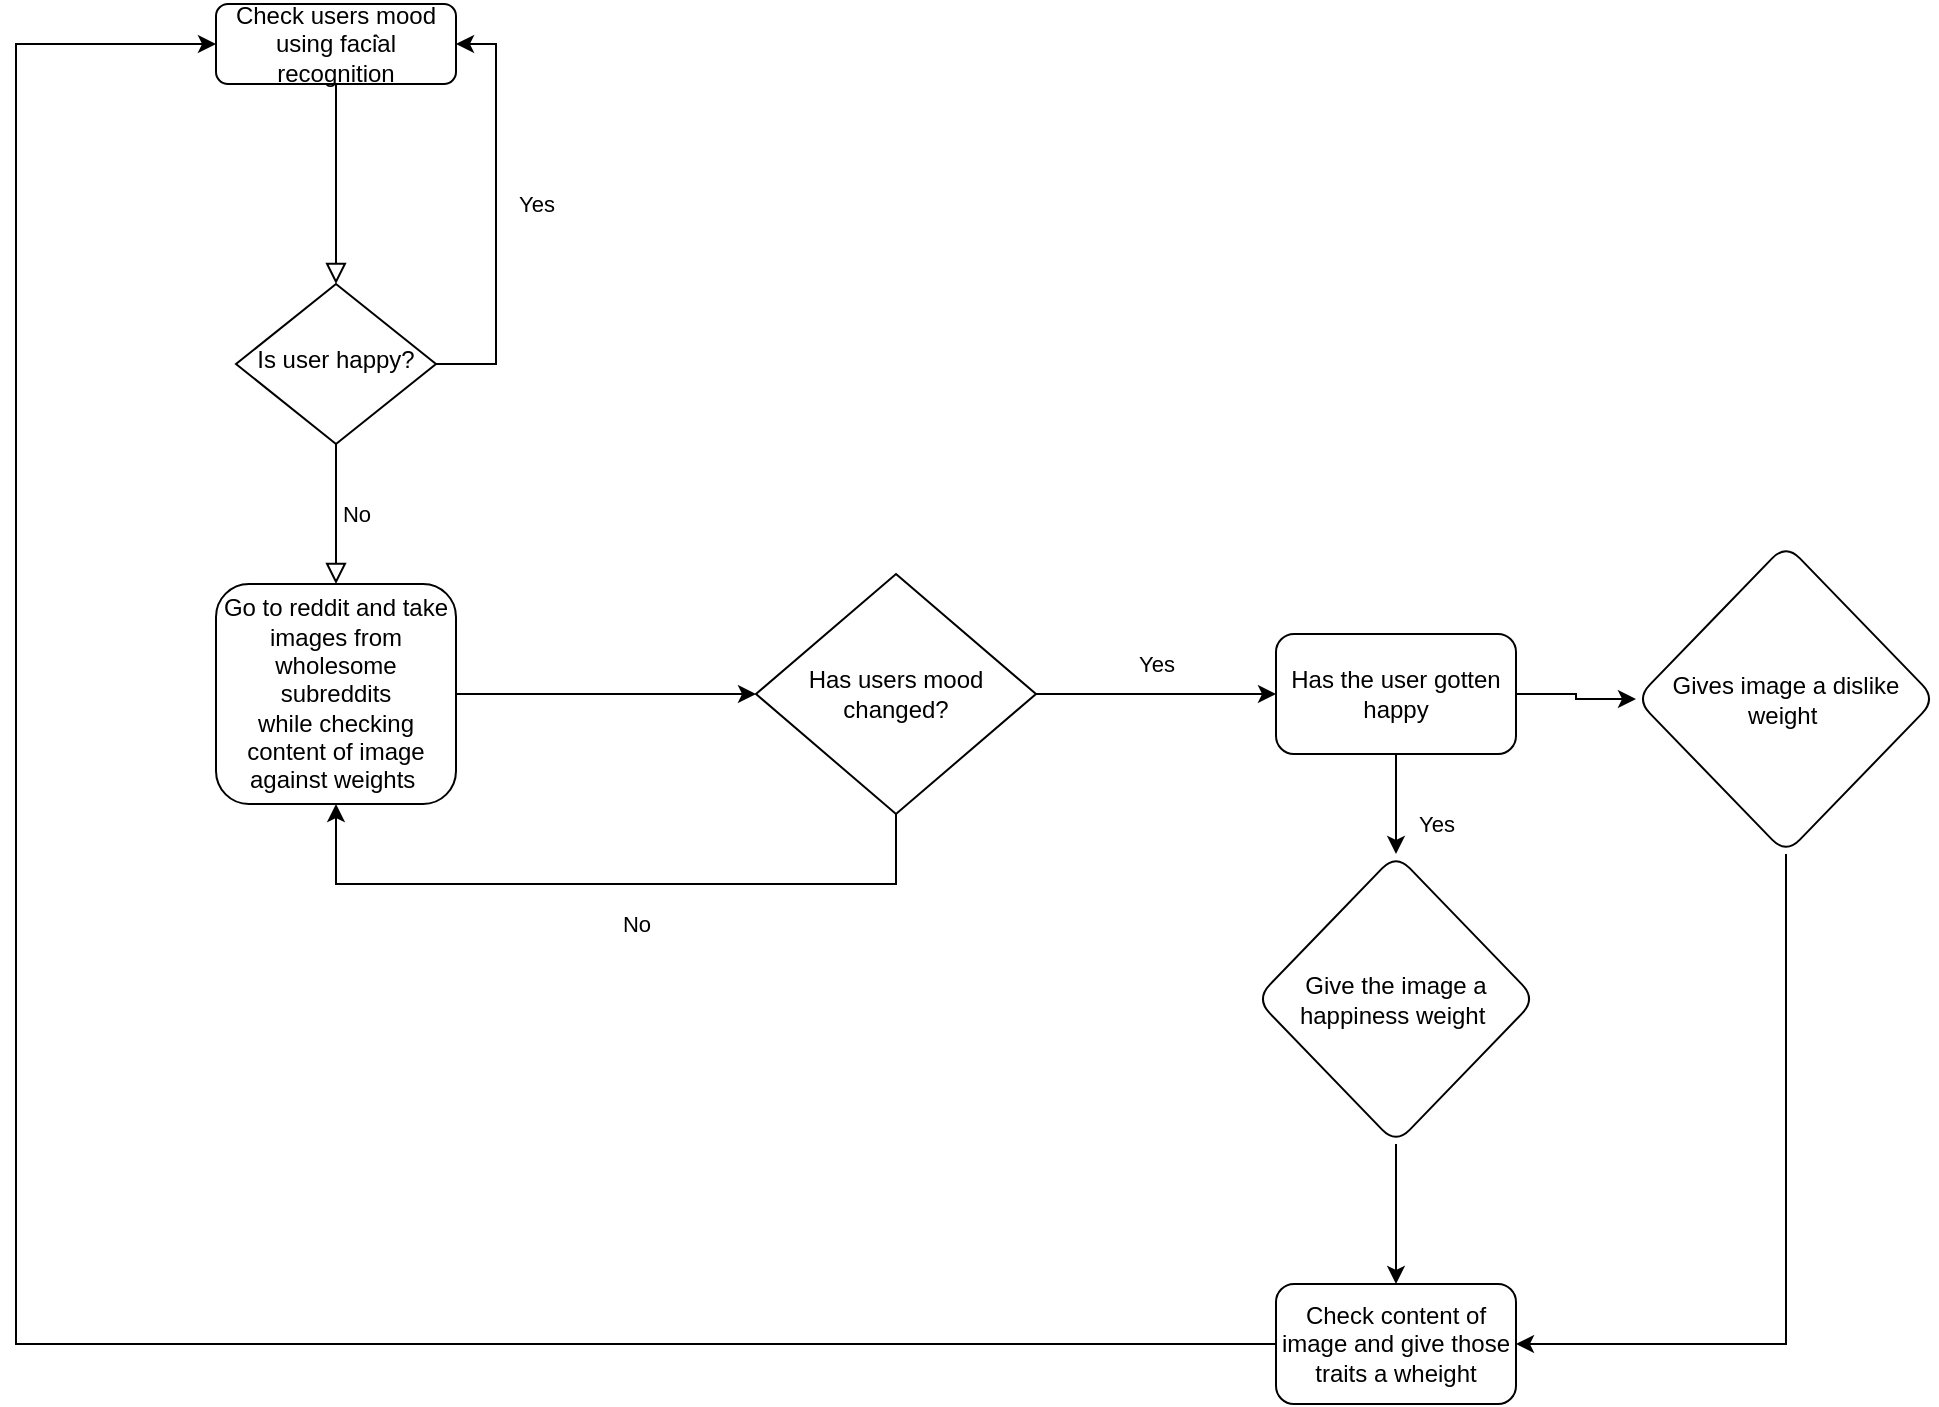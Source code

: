 <mxfile version="14.0.1" type="github">
  <diagram id="C5RBs43oDa-KdzZeNtuy" name="Page-1">
    <mxGraphModel dx="1626" dy="944" grid="1" gridSize="10" guides="1" tooltips="1" connect="1" arrows="1" fold="1" page="1" pageScale="1" pageWidth="827" pageHeight="1169" math="0" shadow="0">
      <root>
        <mxCell id="WIyWlLk6GJQsqaUBKTNV-0" />
        <mxCell id="WIyWlLk6GJQsqaUBKTNV-1" parent="WIyWlLk6GJQsqaUBKTNV-0" />
        <mxCell id="WIyWlLk6GJQsqaUBKTNV-2" value="" style="rounded=0;html=1;jettySize=auto;orthogonalLoop=1;fontSize=11;endArrow=block;endFill=0;endSize=8;strokeWidth=1;shadow=0;labelBackgroundColor=none;edgeStyle=orthogonalEdgeStyle;" parent="WIyWlLk6GJQsqaUBKTNV-1" source="WIyWlLk6GJQsqaUBKTNV-3" target="WIyWlLk6GJQsqaUBKTNV-6" edge="1">
          <mxGeometry relative="1" as="geometry" />
        </mxCell>
        <mxCell id="WIyWlLk6GJQsqaUBKTNV-3" value="Check users mood using facial recognition" style="rounded=1;whiteSpace=wrap;html=1;fontSize=12;glass=0;strokeWidth=1;shadow=0;" parent="WIyWlLk6GJQsqaUBKTNV-1" vertex="1">
          <mxGeometry x="460" y="140" width="120" height="40" as="geometry" />
        </mxCell>
        <mxCell id="WIyWlLk6GJQsqaUBKTNV-5" value="No" style="edgeStyle=orthogonalEdgeStyle;rounded=0;html=1;jettySize=auto;orthogonalLoop=1;fontSize=11;endArrow=block;endFill=0;endSize=8;strokeWidth=1;shadow=0;labelBackgroundColor=none;" parent="WIyWlLk6GJQsqaUBKTNV-1" source="WIyWlLk6GJQsqaUBKTNV-6" target="WIyWlLk6GJQsqaUBKTNV-7" edge="1">
          <mxGeometry y="10" relative="1" as="geometry">
            <mxPoint as="offset" />
          </mxGeometry>
        </mxCell>
        <mxCell id="gWLdgBusWFlWM4j7pcTh-19" value="Yes" style="edgeStyle=orthogonalEdgeStyle;rounded=0;orthogonalLoop=1;jettySize=auto;html=1;entryX=1;entryY=0.5;entryDx=0;entryDy=0;" edge="1" parent="WIyWlLk6GJQsqaUBKTNV-1" source="WIyWlLk6GJQsqaUBKTNV-6" target="WIyWlLk6GJQsqaUBKTNV-3">
          <mxGeometry x="0.048" y="-20" relative="1" as="geometry">
            <Array as="points">
              <mxPoint x="600" y="320" />
              <mxPoint x="600" y="160" />
            </Array>
            <mxPoint as="offset" />
          </mxGeometry>
        </mxCell>
        <mxCell id="WIyWlLk6GJQsqaUBKTNV-6" value="Is user happy?" style="rhombus;whiteSpace=wrap;html=1;shadow=0;fontFamily=Helvetica;fontSize=12;align=center;strokeWidth=1;spacing=6;spacingTop=-4;" parent="WIyWlLk6GJQsqaUBKTNV-1" vertex="1">
          <mxGeometry x="470" y="280" width="100" height="80" as="geometry" />
        </mxCell>
        <mxCell id="gWLdgBusWFlWM4j7pcTh-5" style="edgeStyle=orthogonalEdgeStyle;rounded=0;orthogonalLoop=1;jettySize=auto;html=1;entryX=0;entryY=0.5;entryDx=0;entryDy=0;" edge="1" parent="WIyWlLk6GJQsqaUBKTNV-1" source="WIyWlLk6GJQsqaUBKTNV-7" target="gWLdgBusWFlWM4j7pcTh-3">
          <mxGeometry relative="1" as="geometry" />
        </mxCell>
        <mxCell id="WIyWlLk6GJQsqaUBKTNV-7" value="Go to reddit and take images from wholesome subreddits&lt;br&gt;while checking content of image against weights&amp;nbsp;" style="rounded=1;whiteSpace=wrap;html=1;fontSize=12;glass=0;strokeWidth=1;shadow=0;" parent="WIyWlLk6GJQsqaUBKTNV-1" vertex="1">
          <mxGeometry x="460" y="430" width="120" height="110" as="geometry" />
        </mxCell>
        <mxCell id="gWLdgBusWFlWM4j7pcTh-0" value="`" style="text;html=1;align=center;verticalAlign=middle;resizable=0;points=[];autosize=1;" vertex="1" parent="WIyWlLk6GJQsqaUBKTNV-1">
          <mxGeometry x="530" y="150" width="20" height="20" as="geometry" />
        </mxCell>
        <mxCell id="gWLdgBusWFlWM4j7pcTh-12" value="No" style="edgeStyle=orthogonalEdgeStyle;rounded=0;orthogonalLoop=1;jettySize=auto;html=1;entryX=0.5;entryY=1;entryDx=0;entryDy=0;" edge="1" parent="WIyWlLk6GJQsqaUBKTNV-1" source="gWLdgBusWFlWM4j7pcTh-3" target="WIyWlLk6GJQsqaUBKTNV-7">
          <mxGeometry x="-0.067" y="20" relative="1" as="geometry">
            <mxPoint x="800" y="600" as="targetPoint" />
            <Array as="points">
              <mxPoint x="800" y="580" />
              <mxPoint x="520" y="580" />
            </Array>
            <mxPoint as="offset" />
          </mxGeometry>
        </mxCell>
        <mxCell id="gWLdgBusWFlWM4j7pcTh-17" value="Yes" style="edgeStyle=orthogonalEdgeStyle;rounded=0;orthogonalLoop=1;jettySize=auto;html=1;entryX=0;entryY=0.5;entryDx=0;entryDy=0;" edge="1" parent="WIyWlLk6GJQsqaUBKTNV-1" source="gWLdgBusWFlWM4j7pcTh-3" target="gWLdgBusWFlWM4j7pcTh-10">
          <mxGeometry y="15" relative="1" as="geometry">
            <mxPoint as="offset" />
          </mxGeometry>
        </mxCell>
        <mxCell id="gWLdgBusWFlWM4j7pcTh-3" value="Has users mood changed?" style="rhombus;whiteSpace=wrap;html=1;" vertex="1" parent="WIyWlLk6GJQsqaUBKTNV-1">
          <mxGeometry x="730" y="425" width="140" height="120" as="geometry" />
        </mxCell>
        <mxCell id="gWLdgBusWFlWM4j7pcTh-14" value="Yes" style="edgeStyle=orthogonalEdgeStyle;rounded=0;orthogonalLoop=1;jettySize=auto;html=1;" edge="1" parent="WIyWlLk6GJQsqaUBKTNV-1" source="gWLdgBusWFlWM4j7pcTh-10" target="gWLdgBusWFlWM4j7pcTh-13">
          <mxGeometry x="0.4" y="20" relative="1" as="geometry">
            <mxPoint as="offset" />
          </mxGeometry>
        </mxCell>
        <mxCell id="gWLdgBusWFlWM4j7pcTh-21" value="" style="edgeStyle=orthogonalEdgeStyle;rounded=0;orthogonalLoop=1;jettySize=auto;html=1;" edge="1" parent="WIyWlLk6GJQsqaUBKTNV-1" source="gWLdgBusWFlWM4j7pcTh-10" target="gWLdgBusWFlWM4j7pcTh-20">
          <mxGeometry relative="1" as="geometry" />
        </mxCell>
        <mxCell id="gWLdgBusWFlWM4j7pcTh-10" value="Has the user gotten happy" style="rounded=1;whiteSpace=wrap;html=1;" vertex="1" parent="WIyWlLk6GJQsqaUBKTNV-1">
          <mxGeometry x="990" y="455" width="120" height="60" as="geometry" />
        </mxCell>
        <mxCell id="gWLdgBusWFlWM4j7pcTh-16" value="" style="edgeStyle=orthogonalEdgeStyle;rounded=0;orthogonalLoop=1;jettySize=auto;html=1;" edge="1" parent="WIyWlLk6GJQsqaUBKTNV-1" source="gWLdgBusWFlWM4j7pcTh-13" target="gWLdgBusWFlWM4j7pcTh-15">
          <mxGeometry relative="1" as="geometry" />
        </mxCell>
        <mxCell id="gWLdgBusWFlWM4j7pcTh-13" value="Give the image a happiness weight&amp;nbsp;" style="rhombus;whiteSpace=wrap;html=1;rounded=1;" vertex="1" parent="WIyWlLk6GJQsqaUBKTNV-1">
          <mxGeometry x="980" y="565" width="140" height="145" as="geometry" />
        </mxCell>
        <mxCell id="gWLdgBusWFlWM4j7pcTh-18" style="edgeStyle=orthogonalEdgeStyle;rounded=0;orthogonalLoop=1;jettySize=auto;html=1;entryX=0;entryY=0.5;entryDx=0;entryDy=0;" edge="1" parent="WIyWlLk6GJQsqaUBKTNV-1" source="gWLdgBusWFlWM4j7pcTh-15" target="WIyWlLk6GJQsqaUBKTNV-3">
          <mxGeometry relative="1" as="geometry">
            <mxPoint x="370" y="200" as="targetPoint" />
            <Array as="points">
              <mxPoint x="360" y="810" />
              <mxPoint x="360" y="160" />
            </Array>
          </mxGeometry>
        </mxCell>
        <mxCell id="gWLdgBusWFlWM4j7pcTh-15" value="Check content of image and give those traits a wheight" style="whiteSpace=wrap;html=1;rounded=1;" vertex="1" parent="WIyWlLk6GJQsqaUBKTNV-1">
          <mxGeometry x="990" y="780" width="120" height="60" as="geometry" />
        </mxCell>
        <mxCell id="gWLdgBusWFlWM4j7pcTh-22" style="edgeStyle=orthogonalEdgeStyle;rounded=0;orthogonalLoop=1;jettySize=auto;html=1;entryX=1;entryY=0.5;entryDx=0;entryDy=0;" edge="1" parent="WIyWlLk6GJQsqaUBKTNV-1" source="gWLdgBusWFlWM4j7pcTh-20" target="gWLdgBusWFlWM4j7pcTh-15">
          <mxGeometry relative="1" as="geometry">
            <Array as="points">
              <mxPoint x="1245" y="810" />
            </Array>
          </mxGeometry>
        </mxCell>
        <mxCell id="gWLdgBusWFlWM4j7pcTh-20" value="Gives image a dislike weight&amp;nbsp;" style="rhombus;whiteSpace=wrap;html=1;rounded=1;" vertex="1" parent="WIyWlLk6GJQsqaUBKTNV-1">
          <mxGeometry x="1170" y="410" width="150" height="155" as="geometry" />
        </mxCell>
      </root>
    </mxGraphModel>
  </diagram>
</mxfile>
